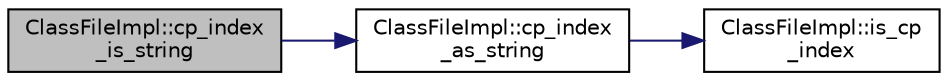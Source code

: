 digraph "ClassFileImpl::cp_index_is_string"
{
  bgcolor="transparent";
  edge [fontname="Helvetica",fontsize="10",labelfontname="Helvetica",labelfontsize="10"];
  node [fontname="Helvetica",fontsize="10",shape=record];
  rankdir="LR";
  Node2 [label="ClassFileImpl::cp_index\l_is_string",height=0.2,width=0.4,color="black", fillcolor="grey75", style="filled", fontcolor="black"];
  Node2 -> Node3 [color="midnightblue",fontsize="10",style="solid",fontname="Helvetica"];
  Node3 [label="ClassFileImpl::cp_index\l_as_string",height=0.2,width=0.4,color="black",URL="$classClassFileImpl.html#abf8923075c93d6d5bd1755a7b3ced362"];
  Node3 -> Node4 [color="midnightblue",fontsize="10",style="solid",fontname="Helvetica"];
  Node4 [label="ClassFileImpl::is_cp\l_index",height=0.2,width=0.4,color="black",URL="$classClassFileImpl.html#a1f15226f5107cb036e81d480531cda08"];
}
